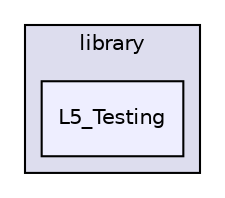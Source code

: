 digraph "/home/travis/build/kammce/SJSU-Dev2/firmware/library/L5_Testing" {
  compound=true
  node [ fontsize="10", fontname="Helvetica"];
  edge [ labelfontsize="10", labelfontname="Helvetica"];
  subgraph clusterdir_5bd71e30699729ce4f291488f202cd36 {
    graph [ bgcolor="#ddddee", pencolor="black", label="library" fontname="Helvetica", fontsize="10", URL="dir_5bd71e30699729ce4f291488f202cd36.html"]
  dir_4c3dec1d5fcdddaa8837fa9deba1cc5f [shape=box, label="L5_Testing", style="filled", fillcolor="#eeeeff", pencolor="black", URL="dir_4c3dec1d5fcdddaa8837fa9deba1cc5f.html"];
  }
}
